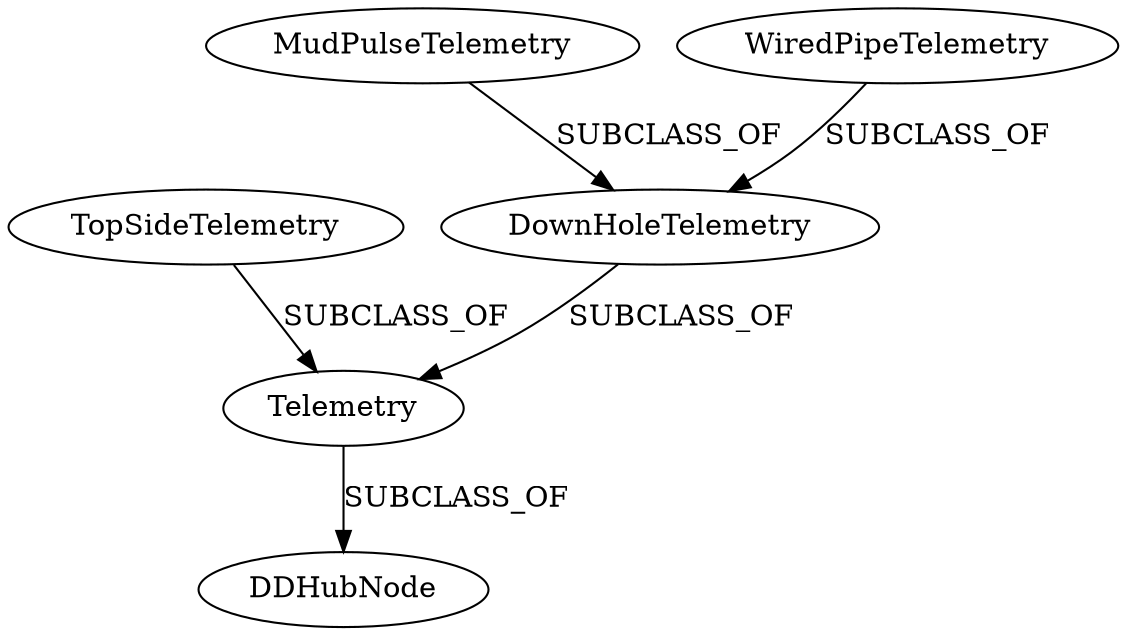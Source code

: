 strict digraph  {
TopSideTelemetry;
DDHubNode;
MudPulseTelemetry;
WiredPipeTelemetry;
Telemetry;
DownHoleTelemetry;
TopSideTelemetry -> Telemetry  [label=SUBCLASS_OF];
MudPulseTelemetry -> DownHoleTelemetry  [label=SUBCLASS_OF];
WiredPipeTelemetry -> DownHoleTelemetry  [label=SUBCLASS_OF];
Telemetry -> DDHubNode  [label=SUBCLASS_OF];
DownHoleTelemetry -> Telemetry  [label=SUBCLASS_OF];
}
